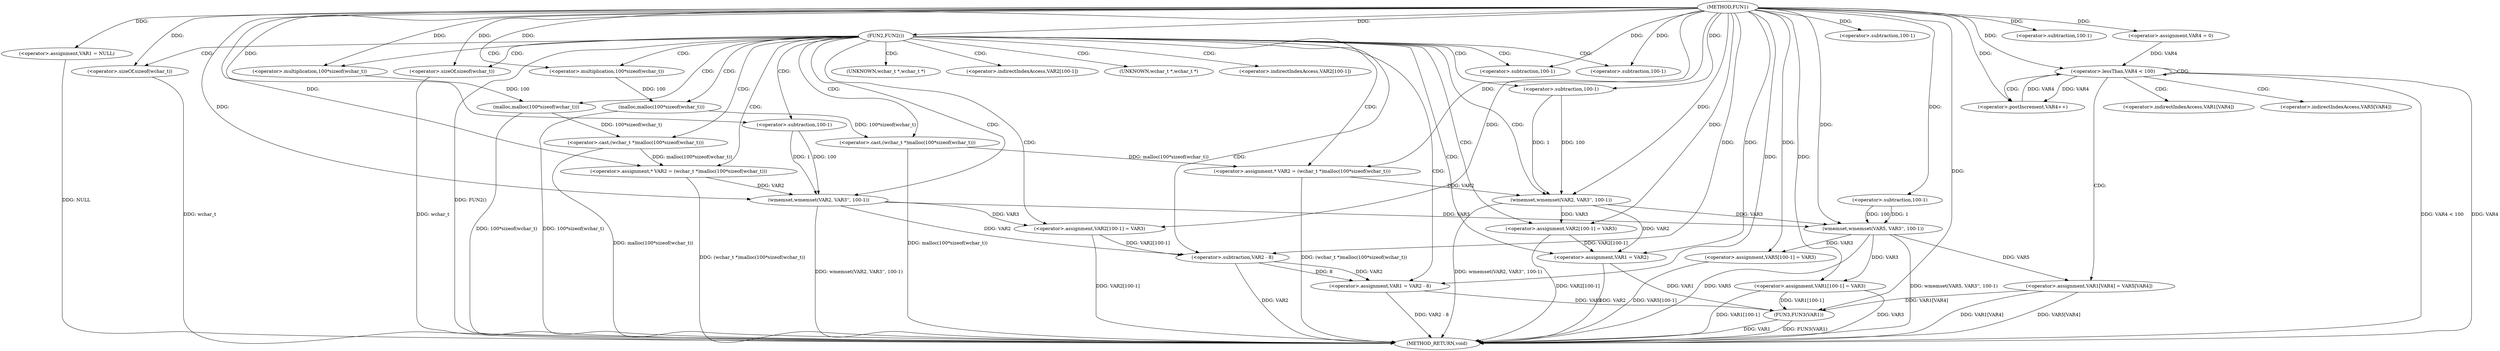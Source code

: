digraph FUN1 {  
"1000100" [label = "(METHOD,FUN1)" ]
"1000209" [label = "(METHOD_RETURN,void)" ]
"1000103" [label = "(<operator>.assignment,VAR1 = NULL)" ]
"1000107" [label = "(FUN2,FUN2())" ]
"1000111" [label = "(<operator>.assignment,* VAR2 = (wchar_t *)malloc(100*sizeof(wchar_t)))" ]
"1000113" [label = "(<operator>.cast,(wchar_t *)malloc(100*sizeof(wchar_t)))" ]
"1000115" [label = "(malloc,malloc(100*sizeof(wchar_t)))" ]
"1000116" [label = "(<operator>.multiplication,100*sizeof(wchar_t))" ]
"1000118" [label = "(<operator>.sizeOf,sizeof(wchar_t))" ]
"1000120" [label = "(wmemset,wmemset(VAR2, VAR3'', 100-1))" ]
"1000123" [label = "(<operator>.subtraction,100-1)" ]
"1000126" [label = "(<operator>.assignment,VAR2[100-1] = VAR3)" ]
"1000129" [label = "(<operator>.subtraction,100-1)" ]
"1000133" [label = "(<operator>.assignment,VAR1 = VAR2 - 8)" ]
"1000135" [label = "(<operator>.subtraction,VAR2 - 8)" ]
"1000142" [label = "(<operator>.assignment,* VAR2 = (wchar_t *)malloc(100*sizeof(wchar_t)))" ]
"1000144" [label = "(<operator>.cast,(wchar_t *)malloc(100*sizeof(wchar_t)))" ]
"1000146" [label = "(malloc,malloc(100*sizeof(wchar_t)))" ]
"1000147" [label = "(<operator>.multiplication,100*sizeof(wchar_t))" ]
"1000149" [label = "(<operator>.sizeOf,sizeof(wchar_t))" ]
"1000151" [label = "(wmemset,wmemset(VAR2, VAR3'', 100-1))" ]
"1000154" [label = "(<operator>.subtraction,100-1)" ]
"1000157" [label = "(<operator>.assignment,VAR2[100-1] = VAR3)" ]
"1000160" [label = "(<operator>.subtraction,100-1)" ]
"1000164" [label = "(<operator>.assignment,VAR1 = VAR2)" ]
"1000170" [label = "(wmemset,wmemset(VAR5, VAR3'', 100-1))" ]
"1000173" [label = "(<operator>.subtraction,100-1)" ]
"1000176" [label = "(<operator>.assignment,VAR5[100-1] = VAR3)" ]
"1000179" [label = "(<operator>.subtraction,100-1)" ]
"1000184" [label = "(<operator>.assignment,VAR4 = 0)" ]
"1000187" [label = "(<operator>.lessThan,VAR4 < 100)" ]
"1000190" [label = "(<operator>.postIncrement,VAR4++)" ]
"1000193" [label = "(<operator>.assignment,VAR1[VAR4] = VAR5[VAR4])" ]
"1000200" [label = "(<operator>.assignment,VAR1[100-1] = VAR3)" ]
"1000203" [label = "(<operator>.subtraction,100-1)" ]
"1000207" [label = "(FUN3,FUN3(VAR1))" ]
"1000114" [label = "(UNKNOWN,wchar_t *,wchar_t *)" ]
"1000127" [label = "(<operator>.indirectIndexAccess,VAR2[100-1])" ]
"1000145" [label = "(UNKNOWN,wchar_t *,wchar_t *)" ]
"1000158" [label = "(<operator>.indirectIndexAccess,VAR2[100-1])" ]
"1000194" [label = "(<operator>.indirectIndexAccess,VAR1[VAR4])" ]
"1000197" [label = "(<operator>.indirectIndexAccess,VAR5[VAR4])" ]
  "1000187" -> "1000209"  [ label = "DDG: VAR4"] 
  "1000103" -> "1000209"  [ label = "DDG: NULL"] 
  "1000200" -> "1000209"  [ label = "DDG: VAR3"] 
  "1000193" -> "1000209"  [ label = "DDG: VAR5[VAR4]"] 
  "1000118" -> "1000209"  [ label = "DDG: wchar_t"] 
  "1000144" -> "1000209"  [ label = "DDG: malloc(100*sizeof(wchar_t))"] 
  "1000187" -> "1000209"  [ label = "DDG: VAR4 < 100"] 
  "1000193" -> "1000209"  [ label = "DDG: VAR1[VAR4]"] 
  "1000200" -> "1000209"  [ label = "DDG: VAR1[100-1]"] 
  "1000107" -> "1000209"  [ label = "DDG: FUN2()"] 
  "1000151" -> "1000209"  [ label = "DDG: wmemset(VAR2, VAR3'', 100-1)"] 
  "1000164" -> "1000209"  [ label = "DDG: VAR2"] 
  "1000142" -> "1000209"  [ label = "DDG: (wchar_t *)malloc(100*sizeof(wchar_t))"] 
  "1000157" -> "1000209"  [ label = "DDG: VAR2[100-1]"] 
  "1000113" -> "1000209"  [ label = "DDG: malloc(100*sizeof(wchar_t))"] 
  "1000207" -> "1000209"  [ label = "DDG: VAR1"] 
  "1000207" -> "1000209"  [ label = "DDG: FUN3(VAR1)"] 
  "1000126" -> "1000209"  [ label = "DDG: VAR2[100-1]"] 
  "1000133" -> "1000209"  [ label = "DDG: VAR2 - 8"] 
  "1000111" -> "1000209"  [ label = "DDG: (wchar_t *)malloc(100*sizeof(wchar_t))"] 
  "1000120" -> "1000209"  [ label = "DDG: wmemset(VAR2, VAR3'', 100-1)"] 
  "1000135" -> "1000209"  [ label = "DDG: VAR2"] 
  "1000170" -> "1000209"  [ label = "DDG: VAR5"] 
  "1000176" -> "1000209"  [ label = "DDG: VAR5[100-1]"] 
  "1000170" -> "1000209"  [ label = "DDG: wmemset(VAR5, VAR3'', 100-1)"] 
  "1000149" -> "1000209"  [ label = "DDG: wchar_t"] 
  "1000146" -> "1000209"  [ label = "DDG: 100*sizeof(wchar_t)"] 
  "1000115" -> "1000209"  [ label = "DDG: 100*sizeof(wchar_t)"] 
  "1000100" -> "1000103"  [ label = "DDG: "] 
  "1000100" -> "1000107"  [ label = "DDG: "] 
  "1000113" -> "1000111"  [ label = "DDG: malloc(100*sizeof(wchar_t))"] 
  "1000100" -> "1000111"  [ label = "DDG: "] 
  "1000115" -> "1000113"  [ label = "DDG: 100*sizeof(wchar_t)"] 
  "1000116" -> "1000115"  [ label = "DDG: 100"] 
  "1000100" -> "1000116"  [ label = "DDG: "] 
  "1000100" -> "1000118"  [ label = "DDG: "] 
  "1000111" -> "1000120"  [ label = "DDG: VAR2"] 
  "1000100" -> "1000120"  [ label = "DDG: "] 
  "1000123" -> "1000120"  [ label = "DDG: 100"] 
  "1000123" -> "1000120"  [ label = "DDG: 1"] 
  "1000100" -> "1000123"  [ label = "DDG: "] 
  "1000120" -> "1000126"  [ label = "DDG: VAR3"] 
  "1000100" -> "1000126"  [ label = "DDG: "] 
  "1000100" -> "1000129"  [ label = "DDG: "] 
  "1000135" -> "1000133"  [ label = "DDG: VAR2"] 
  "1000135" -> "1000133"  [ label = "DDG: 8"] 
  "1000100" -> "1000133"  [ label = "DDG: "] 
  "1000120" -> "1000135"  [ label = "DDG: VAR2"] 
  "1000126" -> "1000135"  [ label = "DDG: VAR2[100-1]"] 
  "1000100" -> "1000135"  [ label = "DDG: "] 
  "1000144" -> "1000142"  [ label = "DDG: malloc(100*sizeof(wchar_t))"] 
  "1000100" -> "1000142"  [ label = "DDG: "] 
  "1000146" -> "1000144"  [ label = "DDG: 100*sizeof(wchar_t)"] 
  "1000147" -> "1000146"  [ label = "DDG: 100"] 
  "1000100" -> "1000147"  [ label = "DDG: "] 
  "1000100" -> "1000149"  [ label = "DDG: "] 
  "1000142" -> "1000151"  [ label = "DDG: VAR2"] 
  "1000100" -> "1000151"  [ label = "DDG: "] 
  "1000154" -> "1000151"  [ label = "DDG: 100"] 
  "1000154" -> "1000151"  [ label = "DDG: 1"] 
  "1000100" -> "1000154"  [ label = "DDG: "] 
  "1000151" -> "1000157"  [ label = "DDG: VAR3"] 
  "1000100" -> "1000157"  [ label = "DDG: "] 
  "1000100" -> "1000160"  [ label = "DDG: "] 
  "1000151" -> "1000164"  [ label = "DDG: VAR2"] 
  "1000157" -> "1000164"  [ label = "DDG: VAR2[100-1]"] 
  "1000100" -> "1000164"  [ label = "DDG: "] 
  "1000100" -> "1000170"  [ label = "DDG: "] 
  "1000120" -> "1000170"  [ label = "DDG: VAR3"] 
  "1000151" -> "1000170"  [ label = "DDG: VAR3"] 
  "1000173" -> "1000170"  [ label = "DDG: 100"] 
  "1000173" -> "1000170"  [ label = "DDG: 1"] 
  "1000100" -> "1000173"  [ label = "DDG: "] 
  "1000170" -> "1000176"  [ label = "DDG: VAR3"] 
  "1000100" -> "1000176"  [ label = "DDG: "] 
  "1000100" -> "1000179"  [ label = "DDG: "] 
  "1000100" -> "1000184"  [ label = "DDG: "] 
  "1000184" -> "1000187"  [ label = "DDG: VAR4"] 
  "1000190" -> "1000187"  [ label = "DDG: VAR4"] 
  "1000100" -> "1000187"  [ label = "DDG: "] 
  "1000187" -> "1000190"  [ label = "DDG: VAR4"] 
  "1000100" -> "1000190"  [ label = "DDG: "] 
  "1000170" -> "1000193"  [ label = "DDG: VAR5"] 
  "1000100" -> "1000200"  [ label = "DDG: "] 
  "1000170" -> "1000200"  [ label = "DDG: VAR3"] 
  "1000100" -> "1000203"  [ label = "DDG: "] 
  "1000133" -> "1000207"  [ label = "DDG: VAR1"] 
  "1000164" -> "1000207"  [ label = "DDG: VAR1"] 
  "1000193" -> "1000207"  [ label = "DDG: VAR1[VAR4]"] 
  "1000200" -> "1000207"  [ label = "DDG: VAR1[100-1]"] 
  "1000100" -> "1000207"  [ label = "DDG: "] 
  "1000107" -> "1000164"  [ label = "CDG: "] 
  "1000107" -> "1000127"  [ label = "CDG: "] 
  "1000107" -> "1000142"  [ label = "CDG: "] 
  "1000107" -> "1000135"  [ label = "CDG: "] 
  "1000107" -> "1000114"  [ label = "CDG: "] 
  "1000107" -> "1000133"  [ label = "CDG: "] 
  "1000107" -> "1000118"  [ label = "CDG: "] 
  "1000107" -> "1000144"  [ label = "CDG: "] 
  "1000107" -> "1000157"  [ label = "CDG: "] 
  "1000107" -> "1000149"  [ label = "CDG: "] 
  "1000107" -> "1000116"  [ label = "CDG: "] 
  "1000107" -> "1000120"  [ label = "CDG: "] 
  "1000107" -> "1000113"  [ label = "CDG: "] 
  "1000107" -> "1000111"  [ label = "CDG: "] 
  "1000107" -> "1000158"  [ label = "CDG: "] 
  "1000107" -> "1000126"  [ label = "CDG: "] 
  "1000107" -> "1000129"  [ label = "CDG: "] 
  "1000107" -> "1000123"  [ label = "CDG: "] 
  "1000107" -> "1000154"  [ label = "CDG: "] 
  "1000107" -> "1000147"  [ label = "CDG: "] 
  "1000107" -> "1000151"  [ label = "CDG: "] 
  "1000107" -> "1000145"  [ label = "CDG: "] 
  "1000107" -> "1000160"  [ label = "CDG: "] 
  "1000107" -> "1000115"  [ label = "CDG: "] 
  "1000107" -> "1000146"  [ label = "CDG: "] 
  "1000187" -> "1000197"  [ label = "CDG: "] 
  "1000187" -> "1000190"  [ label = "CDG: "] 
  "1000187" -> "1000193"  [ label = "CDG: "] 
  "1000187" -> "1000194"  [ label = "CDG: "] 
  "1000187" -> "1000187"  [ label = "CDG: "] 
}
